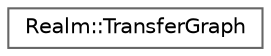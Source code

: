 digraph "Graphical Class Hierarchy"
{
 // LATEX_PDF_SIZE
  bgcolor="transparent";
  edge [fontname=Helvetica,fontsize=10,labelfontname=Helvetica,labelfontsize=10];
  node [fontname=Helvetica,fontsize=10,shape=box,height=0.2,width=0.4];
  rankdir="LR";
  Node0 [id="Node000000",label="Realm::TransferGraph",height=0.2,width=0.4,color="grey40", fillcolor="white", style="filled",URL="$structRealm_1_1TransferGraph.html",tooltip=" "];
}
